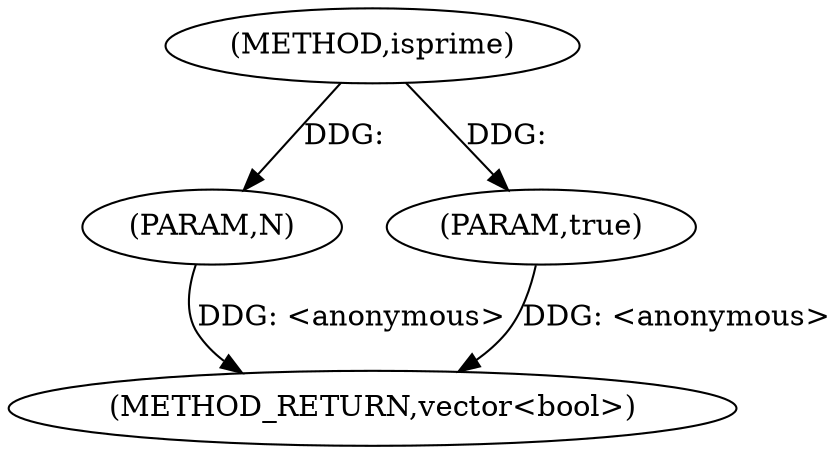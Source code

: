 digraph "isprime" {  
"1000408" [label = "(METHOD,isprime)" ]
"1000412" [label = "(METHOD_RETURN,vector<bool>)" ]
"1000409" [label = "(PARAM,N)" ]
"1000410" [label = "(PARAM,true)" ]
  "1000409" -> "1000412"  [ label = "DDG: <anonymous>"] 
  "1000410" -> "1000412"  [ label = "DDG: <anonymous>"] 
  "1000408" -> "1000409"  [ label = "DDG: "] 
  "1000408" -> "1000410"  [ label = "DDG: "] 
}
